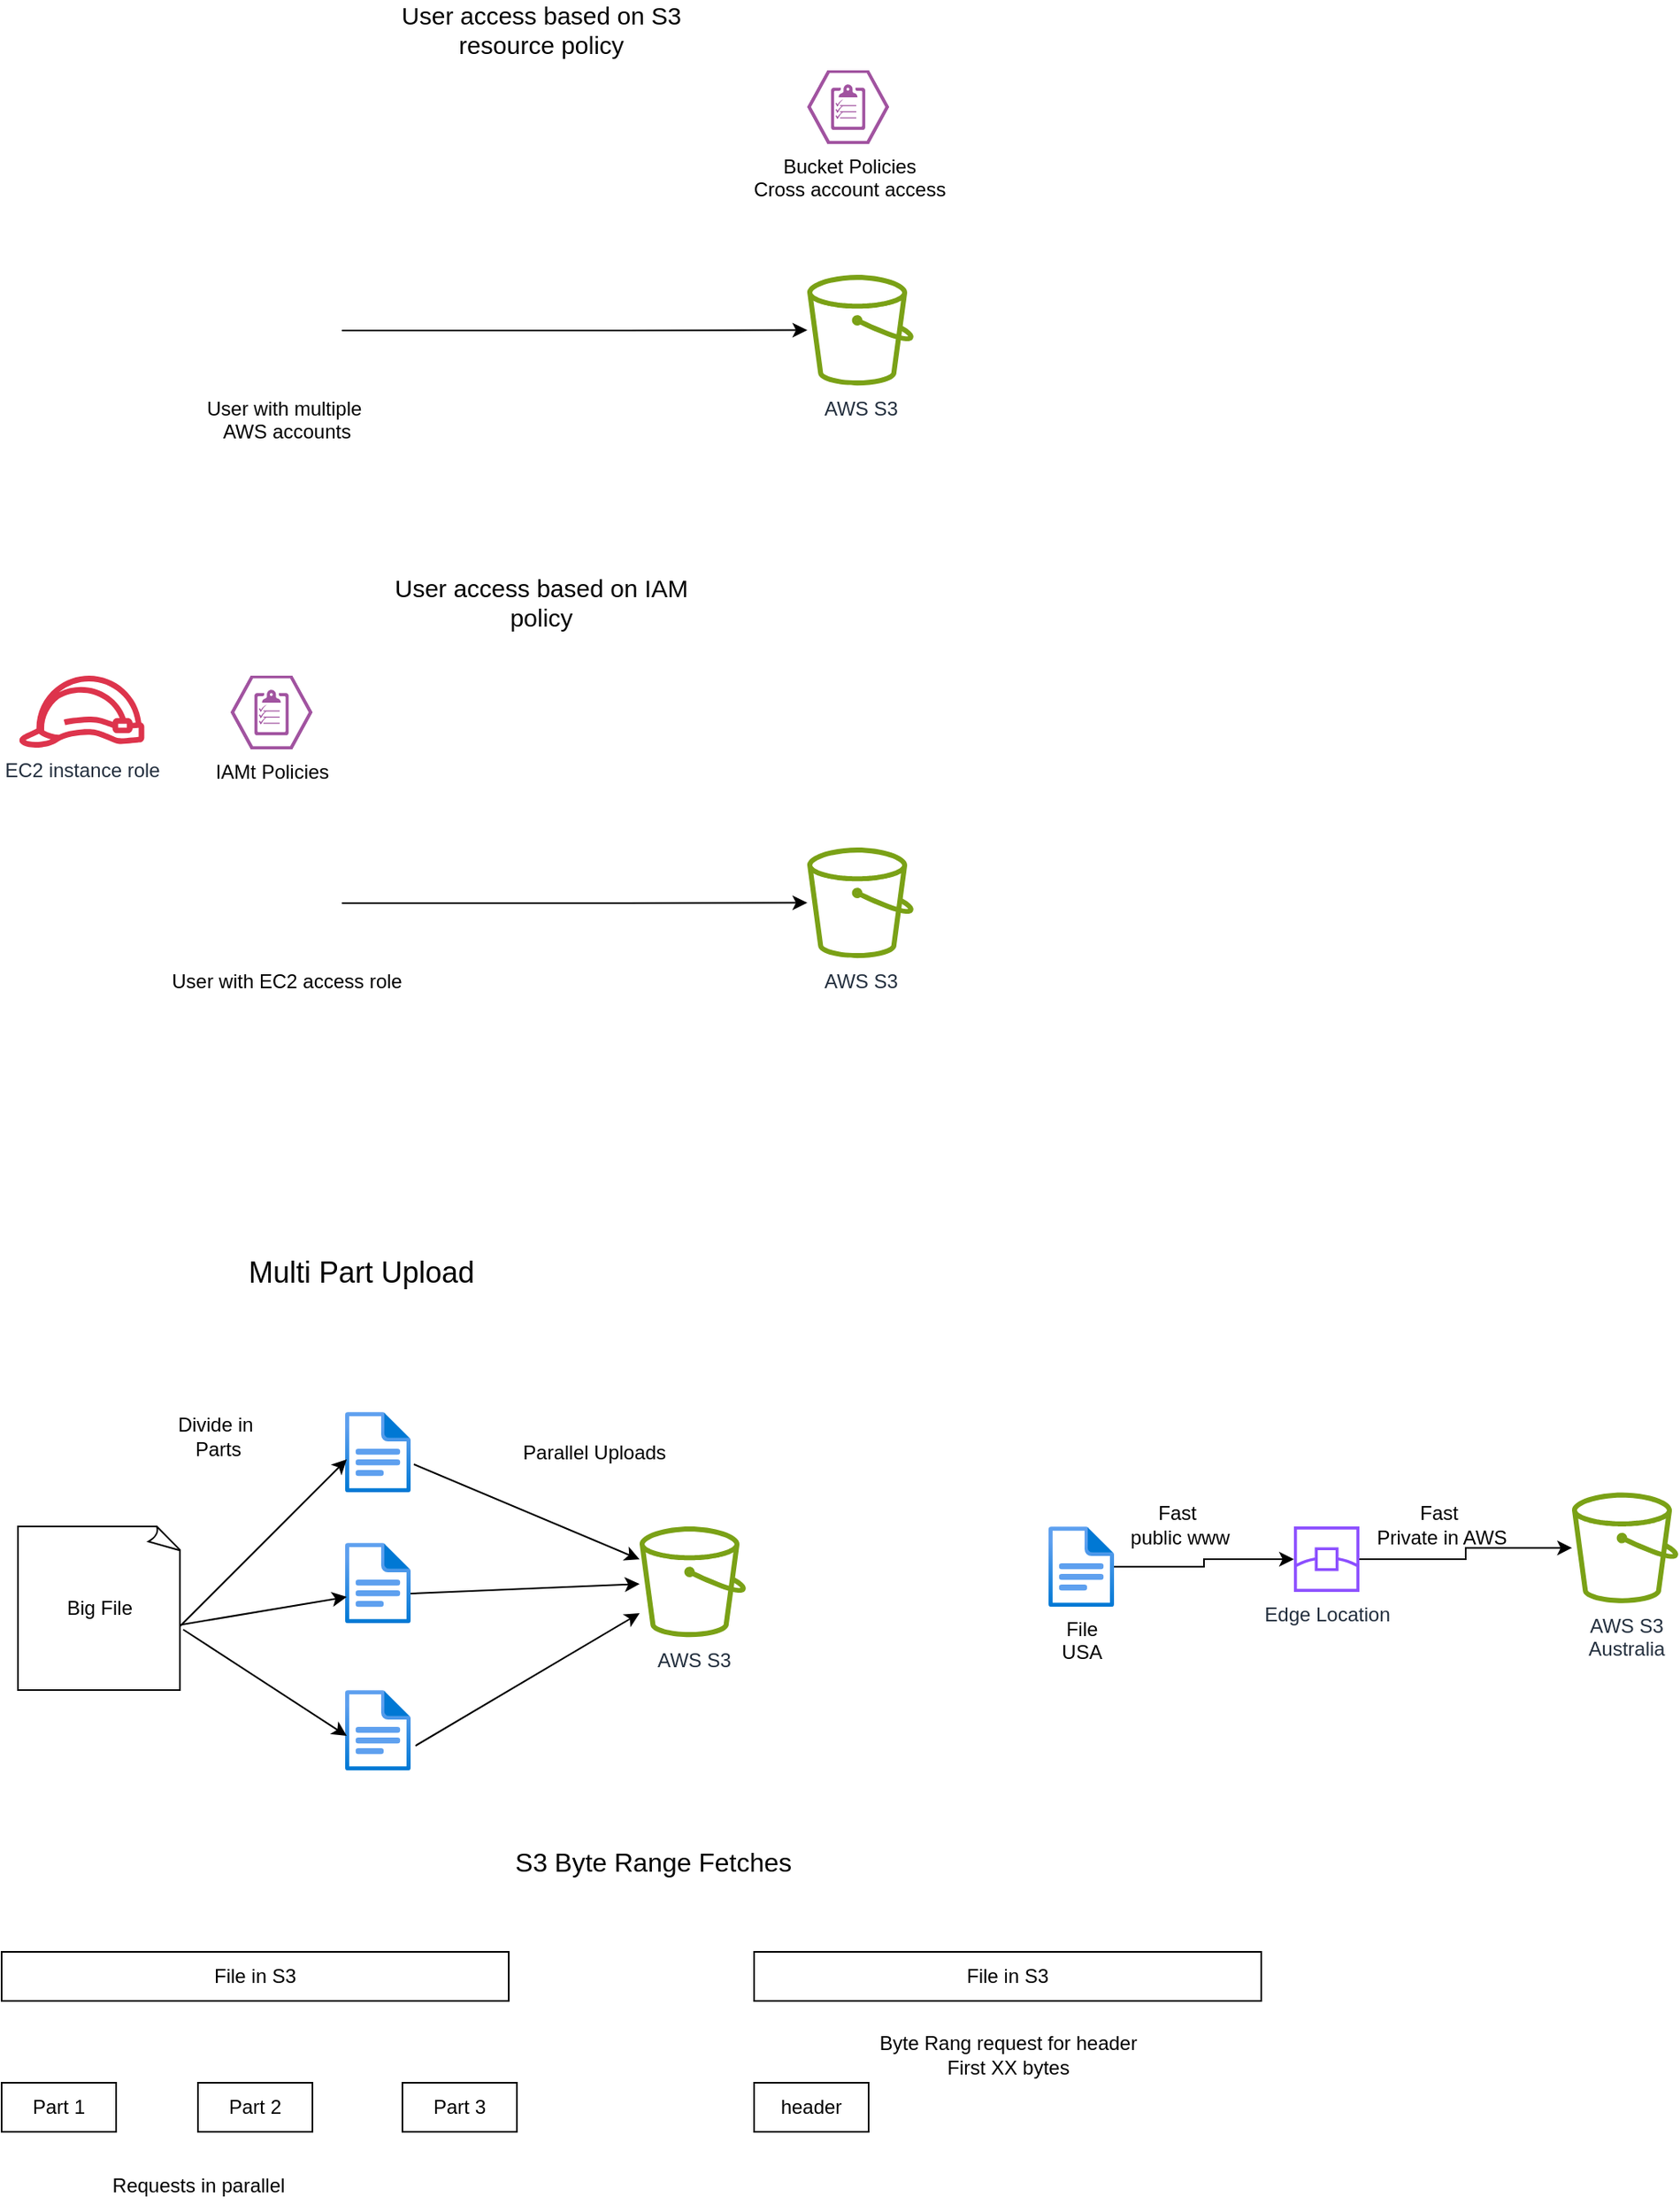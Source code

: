 <mxfile version="24.8.3">
  <diagram name="Page-1" id="JNNMsCdFVjWHwH4HeEpe">
    <mxGraphModel dx="954" dy="543" grid="1" gridSize="10" guides="1" tooltips="1" connect="1" arrows="1" fold="1" page="1" pageScale="1" pageWidth="850" pageHeight="1100" math="0" shadow="0">
      <root>
        <mxCell id="0" />
        <mxCell id="1" parent="0" />
        <mxCell id="bprFpwVtBoHuUyFs9eWT-1" value="AWS S3" style="sketch=0;outlineConnect=0;fontColor=#232F3E;gradientColor=none;fillColor=#7AA116;strokeColor=none;dashed=0;verticalLabelPosition=bottom;verticalAlign=top;align=center;html=1;fontSize=12;fontStyle=0;aspect=fixed;pointerEvents=1;shape=mxgraph.aws4.bucket;" parent="1" vertex="1">
          <mxGeometry x="592.5" y="315" width="65" height="67.6" as="geometry" />
        </mxCell>
        <mxCell id="bprFpwVtBoHuUyFs9eWT-2" value="Bucket Policies&lt;div&gt;Cross account access&lt;/div&gt;" style="verticalLabelPosition=bottom;sketch=0;html=1;fillColor=#A153A0;strokeColor=#ffffff;verticalAlign=top;align=center;points=[[0,0.5,0],[0.125,0.25,0],[0.25,0,0],[0.5,0,0],[0.75,0,0],[0.875,0.25,0],[1,0.5,0],[0.875,0.75,0],[0.75,1,0],[0.5,1,0],[0.125,0.75,0]];pointerEvents=1;shape=mxgraph.cisco_safe.compositeIcon;bgIcon=mxgraph.cisco_safe.design.blank_device;resIcon=mxgraph.cisco_safe.design.policy_2;" parent="1" vertex="1">
          <mxGeometry x="592.5" y="190" width="50" height="45" as="geometry" />
        </mxCell>
        <mxCell id="bprFpwVtBoHuUyFs9eWT-4" style="edgeStyle=orthogonalEdgeStyle;rounded=0;orthogonalLoop=1;jettySize=auto;html=1;" parent="1" source="bprFpwVtBoHuUyFs9eWT-3" target="bprFpwVtBoHuUyFs9eWT-1" edge="1">
          <mxGeometry relative="1" as="geometry" />
        </mxCell>
        <mxCell id="bprFpwVtBoHuUyFs9eWT-3" value="User with multiple&amp;nbsp;&lt;div&gt;AWS accounts&lt;/div&gt;" style="shape=image;html=1;verticalAlign=top;verticalLabelPosition=bottom;labelBackgroundColor=#ffffff;imageAspect=0;aspect=fixed;image=https://cdn2.iconfinder.com/data/icons/essential-web-2/50/user-group-team-duo-partner-128.png" parent="1" vertex="1">
          <mxGeometry x="240" y="315" width="68" height="68" as="geometry" />
        </mxCell>
        <mxCell id="bprFpwVtBoHuUyFs9eWT-5" value="User access based on S3 resource policy" style="text;html=1;align=center;verticalAlign=middle;whiteSpace=wrap;rounded=0;fontSize=15;" parent="1" vertex="1">
          <mxGeometry x="320" y="150" width="220" height="30" as="geometry" />
        </mxCell>
        <mxCell id="bprFpwVtBoHuUyFs9eWT-6" value="AWS S3" style="sketch=0;outlineConnect=0;fontColor=#232F3E;gradientColor=none;fillColor=#7AA116;strokeColor=none;dashed=0;verticalLabelPosition=bottom;verticalAlign=top;align=center;html=1;fontSize=12;fontStyle=0;aspect=fixed;pointerEvents=1;shape=mxgraph.aws4.bucket;" parent="1" vertex="1">
          <mxGeometry x="592.5" y="665" width="65" height="67.6" as="geometry" />
        </mxCell>
        <mxCell id="bprFpwVtBoHuUyFs9eWT-7" value="IAMt Policies" style="verticalLabelPosition=bottom;sketch=0;html=1;fillColor=#A153A0;strokeColor=#ffffff;verticalAlign=top;align=center;points=[[0,0.5,0],[0.125,0.25,0],[0.25,0,0],[0.5,0,0],[0.75,0,0],[0.875,0.25,0],[1,0.5,0],[0.875,0.75,0],[0.75,1,0],[0.5,1,0],[0.125,0.75,0]];pointerEvents=1;shape=mxgraph.cisco_safe.compositeIcon;bgIcon=mxgraph.cisco_safe.design.blank_device;resIcon=mxgraph.cisco_safe.design.policy_2;" parent="1" vertex="1">
          <mxGeometry x="240" y="560" width="50" height="45" as="geometry" />
        </mxCell>
        <mxCell id="bprFpwVtBoHuUyFs9eWT-8" style="edgeStyle=orthogonalEdgeStyle;rounded=0;orthogonalLoop=1;jettySize=auto;html=1;" parent="1" source="bprFpwVtBoHuUyFs9eWT-9" target="bprFpwVtBoHuUyFs9eWT-6" edge="1">
          <mxGeometry relative="1" as="geometry" />
        </mxCell>
        <mxCell id="bprFpwVtBoHuUyFs9eWT-9" value="User with EC2 access role" style="shape=image;html=1;verticalAlign=top;verticalLabelPosition=bottom;labelBackgroundColor=#ffffff;imageAspect=0;aspect=fixed;image=https://cdn2.iconfinder.com/data/icons/essential-web-2/50/user-group-team-duo-partner-128.png" parent="1" vertex="1">
          <mxGeometry x="240" y="665" width="68" height="68" as="geometry" />
        </mxCell>
        <mxCell id="bprFpwVtBoHuUyFs9eWT-10" value="User access based on IAM policy" style="text;html=1;align=center;verticalAlign=middle;whiteSpace=wrap;rounded=0;fontSize=15;" parent="1" vertex="1">
          <mxGeometry x="320" y="500" width="220" height="30" as="geometry" />
        </mxCell>
        <mxCell id="bprFpwVtBoHuUyFs9eWT-11" value="EC2 instance role" style="sketch=0;outlineConnect=0;fontColor=#232F3E;gradientColor=none;fillColor=#DD344C;strokeColor=none;dashed=0;verticalLabelPosition=bottom;verticalAlign=top;align=center;html=1;fontSize=12;fontStyle=0;aspect=fixed;pointerEvents=1;shape=mxgraph.aws4.role;" parent="1" vertex="1">
          <mxGeometry x="110" y="560" width="78" height="44" as="geometry" />
        </mxCell>
        <mxCell id="EblbpX1gaJVEb5riWeuY-1" value="Big File" style="whiteSpace=wrap;html=1;shape=mxgraph.basic.document" vertex="1" parent="1">
          <mxGeometry x="110" y="1080" width="100" height="100" as="geometry" />
        </mxCell>
        <mxCell id="EblbpX1gaJVEb5riWeuY-2" value="" style="image;aspect=fixed;html=1;points=[];align=center;fontSize=12;image=img/lib/azure2/general/File.svg;" vertex="1" parent="1">
          <mxGeometry x="310" y="1010" width="40" height="49.29" as="geometry" />
        </mxCell>
        <mxCell id="EblbpX1gaJVEb5riWeuY-3" value="" style="image;aspect=fixed;html=1;points=[];align=center;fontSize=12;image=img/lib/azure2/general/File.svg;" vertex="1" parent="1">
          <mxGeometry x="310" y="1090" width="40" height="49.29" as="geometry" />
        </mxCell>
        <mxCell id="EblbpX1gaJVEb5riWeuY-4" value="" style="image;aspect=fixed;html=1;points=[];align=center;fontSize=12;image=img/lib/azure2/general/File.svg;" vertex="1" parent="1">
          <mxGeometry x="310" y="1180" width="40" height="49.29" as="geometry" />
        </mxCell>
        <mxCell id="EblbpX1gaJVEb5riWeuY-5" value="AWS S3" style="sketch=0;outlineConnect=0;fontColor=#232F3E;gradientColor=none;fillColor=#7AA116;strokeColor=none;dashed=0;verticalLabelPosition=bottom;verticalAlign=top;align=center;html=1;fontSize=12;fontStyle=0;aspect=fixed;pointerEvents=1;shape=mxgraph.aws4.bucket;" vertex="1" parent="1">
          <mxGeometry x="490" y="1080" width="65" height="67.6" as="geometry" />
        </mxCell>
        <mxCell id="EblbpX1gaJVEb5riWeuY-6" value="Parallel Uploads" style="text;html=1;align=center;verticalAlign=middle;whiteSpace=wrap;rounded=0;" vertex="1" parent="1">
          <mxGeometry x="415" y="1019.65" width="95" height="30" as="geometry" />
        </mxCell>
        <mxCell id="EblbpX1gaJVEb5riWeuY-7" value="" style="endArrow=classic;html=1;rounded=0;exitX=1.075;exitY=0.69;exitDx=0;exitDy=0;exitPerimeter=0;" edge="1" parent="1" source="EblbpX1gaJVEb5riWeuY-4" target="EblbpX1gaJVEb5riWeuY-5">
          <mxGeometry width="50" height="50" relative="1" as="geometry">
            <mxPoint x="390" y="1250" as="sourcePoint" />
            <mxPoint x="440" y="1200" as="targetPoint" />
          </mxGeometry>
        </mxCell>
        <mxCell id="EblbpX1gaJVEb5riWeuY-8" value="" style="endArrow=classic;html=1;rounded=0;exitX=1.075;exitY=0.69;exitDx=0;exitDy=0;exitPerimeter=0;" edge="1" parent="1" target="EblbpX1gaJVEb5riWeuY-5">
          <mxGeometry width="50" height="50" relative="1" as="geometry">
            <mxPoint x="350" y="1121" as="sourcePoint" />
            <mxPoint x="487" y="1040" as="targetPoint" />
          </mxGeometry>
        </mxCell>
        <mxCell id="EblbpX1gaJVEb5riWeuY-9" value="" style="endArrow=classic;html=1;rounded=0;exitX=1.05;exitY=0.649;exitDx=0;exitDy=0;exitPerimeter=0;" edge="1" parent="1" source="EblbpX1gaJVEb5riWeuY-2" target="EblbpX1gaJVEb5riWeuY-5">
          <mxGeometry width="50" height="50" relative="1" as="geometry">
            <mxPoint x="360" y="1131" as="sourcePoint" />
            <mxPoint x="500" y="1125" as="targetPoint" />
          </mxGeometry>
        </mxCell>
        <mxCell id="EblbpX1gaJVEb5riWeuY-11" value="" style="endArrow=classic;html=1;rounded=0;exitX=1.01;exitY=0.63;exitDx=0;exitDy=0;exitPerimeter=0;entryX=0.025;entryY=0.568;entryDx=0;entryDy=0;entryPerimeter=0;" edge="1" parent="1" source="EblbpX1gaJVEb5riWeuY-1" target="EblbpX1gaJVEb5riWeuY-4">
          <mxGeometry width="50" height="50" relative="1" as="geometry">
            <mxPoint x="390" y="1250" as="sourcePoint" />
            <mxPoint x="440" y="1200" as="targetPoint" />
          </mxGeometry>
        </mxCell>
        <mxCell id="EblbpX1gaJVEb5riWeuY-12" value="" style="endArrow=classic;html=1;rounded=0;entryX=0.025;entryY=0.67;entryDx=0;entryDy=0;entryPerimeter=0;" edge="1" parent="1" target="EblbpX1gaJVEb5riWeuY-3">
          <mxGeometry width="50" height="50" relative="1" as="geometry">
            <mxPoint x="210" y="1140" as="sourcePoint" />
            <mxPoint x="321" y="1218" as="targetPoint" />
          </mxGeometry>
        </mxCell>
        <mxCell id="EblbpX1gaJVEb5riWeuY-13" value="" style="endArrow=classic;html=1;rounded=0;entryX=0.025;entryY=0.588;entryDx=0;entryDy=0;entryPerimeter=0;exitX=0.99;exitY=0.61;exitDx=0;exitDy=0;exitPerimeter=0;" edge="1" parent="1" source="EblbpX1gaJVEb5riWeuY-1" target="EblbpX1gaJVEb5riWeuY-2">
          <mxGeometry width="50" height="50" relative="1" as="geometry">
            <mxPoint x="220" y="1150" as="sourcePoint" />
            <mxPoint x="321" y="1133" as="targetPoint" />
          </mxGeometry>
        </mxCell>
        <mxCell id="EblbpX1gaJVEb5riWeuY-14" value="Divide in&amp;nbsp;&lt;div&gt;Parts&lt;/div&gt;" style="text;html=1;align=center;verticalAlign=middle;whiteSpace=wrap;rounded=0;" vertex="1" parent="1">
          <mxGeometry x="185" y="1010" width="95" height="30" as="geometry" />
        </mxCell>
        <mxCell id="EblbpX1gaJVEb5riWeuY-15" value="Multi Part Upload" style="text;html=1;align=center;verticalAlign=middle;whiteSpace=wrap;rounded=0;fontSize=18;" vertex="1" parent="1">
          <mxGeometry x="210" y="910" width="220" height="30" as="geometry" />
        </mxCell>
        <mxCell id="EblbpX1gaJVEb5riWeuY-20" style="edgeStyle=orthogonalEdgeStyle;rounded=0;orthogonalLoop=1;jettySize=auto;html=1;" edge="1" parent="1" source="EblbpX1gaJVEb5riWeuY-16" target="EblbpX1gaJVEb5riWeuY-18">
          <mxGeometry relative="1" as="geometry" />
        </mxCell>
        <mxCell id="EblbpX1gaJVEb5riWeuY-16" value="Edge Location" style="sketch=0;outlineConnect=0;fontColor=#232F3E;gradientColor=none;fillColor=#8C4FFF;strokeColor=none;dashed=0;verticalLabelPosition=bottom;verticalAlign=top;align=center;html=1;fontSize=12;fontStyle=0;aspect=fixed;pointerEvents=1;shape=mxgraph.aws4.edge_location;" vertex="1" parent="1">
          <mxGeometry x="890" y="1080" width="40" height="40" as="geometry" />
        </mxCell>
        <mxCell id="EblbpX1gaJVEb5riWeuY-19" value="" style="edgeStyle=orthogonalEdgeStyle;rounded=0;orthogonalLoop=1;jettySize=auto;html=1;" edge="1" parent="1" source="EblbpX1gaJVEb5riWeuY-17" target="EblbpX1gaJVEb5riWeuY-16">
          <mxGeometry relative="1" as="geometry" />
        </mxCell>
        <mxCell id="EblbpX1gaJVEb5riWeuY-17" value="File&lt;div&gt;USA&lt;/div&gt;" style="image;aspect=fixed;html=1;points=[];align=center;fontSize=12;image=img/lib/azure2/general/File.svg;" vertex="1" parent="1">
          <mxGeometry x="740" y="1080" width="40" height="49.29" as="geometry" />
        </mxCell>
        <mxCell id="EblbpX1gaJVEb5riWeuY-18" value="AWS S3&lt;div&gt;Australia&lt;/div&gt;" style="sketch=0;outlineConnect=0;fontColor=#232F3E;gradientColor=none;fillColor=#7AA116;strokeColor=none;dashed=0;verticalLabelPosition=bottom;verticalAlign=top;align=center;html=1;fontSize=12;fontStyle=0;aspect=fixed;pointerEvents=1;shape=mxgraph.aws4.bucket;" vertex="1" parent="1">
          <mxGeometry x="1060" y="1059.29" width="65" height="67.6" as="geometry" />
        </mxCell>
        <mxCell id="EblbpX1gaJVEb5riWeuY-21" value="Fast&amp;nbsp;&lt;div&gt;Private in AWS&lt;/div&gt;" style="text;html=1;align=center;verticalAlign=middle;resizable=0;points=[];autosize=1;strokeColor=none;fillColor=none;" vertex="1" parent="1">
          <mxGeometry x="930" y="1059.29" width="100" height="40" as="geometry" />
        </mxCell>
        <mxCell id="EblbpX1gaJVEb5riWeuY-22" value="Fast&amp;nbsp;&lt;div&gt;public www&lt;/div&gt;" style="text;html=1;align=center;verticalAlign=middle;resizable=0;points=[];autosize=1;strokeColor=none;fillColor=none;" vertex="1" parent="1">
          <mxGeometry x="780" y="1059.29" width="80" height="40" as="geometry" />
        </mxCell>
        <mxCell id="EblbpX1gaJVEb5riWeuY-23" value="File in S3" style="rounded=0;whiteSpace=wrap;html=1;" vertex="1" parent="1">
          <mxGeometry x="100" y="1340" width="310" height="30" as="geometry" />
        </mxCell>
        <mxCell id="EblbpX1gaJVEb5riWeuY-24" value="Part 1" style="rounded=0;whiteSpace=wrap;html=1;" vertex="1" parent="1">
          <mxGeometry x="100" y="1420" width="70" height="30" as="geometry" />
        </mxCell>
        <mxCell id="EblbpX1gaJVEb5riWeuY-25" value="Part 2" style="rounded=0;whiteSpace=wrap;html=1;" vertex="1" parent="1">
          <mxGeometry x="220" y="1420" width="70" height="30" as="geometry" />
        </mxCell>
        <mxCell id="EblbpX1gaJVEb5riWeuY-26" value="Part 3" style="rounded=0;whiteSpace=wrap;html=1;" vertex="1" parent="1">
          <mxGeometry x="345" y="1420" width="70" height="30" as="geometry" />
        </mxCell>
        <mxCell id="EblbpX1gaJVEb5riWeuY-27" value="S3 Byte Range Fetches" style="text;html=1;align=center;verticalAlign=middle;resizable=0;points=[];autosize=1;strokeColor=none;fillColor=none;fontSize=16;" vertex="1" parent="1">
          <mxGeometry x="402.5" y="1270" width="190" height="30" as="geometry" />
        </mxCell>
        <mxCell id="EblbpX1gaJVEb5riWeuY-28" value="File in S3" style="rounded=0;whiteSpace=wrap;html=1;" vertex="1" parent="1">
          <mxGeometry x="560" y="1340" width="310" height="30" as="geometry" />
        </mxCell>
        <mxCell id="EblbpX1gaJVEb5riWeuY-29" value="header" style="rounded=0;whiteSpace=wrap;html=1;" vertex="1" parent="1">
          <mxGeometry x="560" y="1420" width="70" height="30" as="geometry" />
        </mxCell>
        <mxCell id="EblbpX1gaJVEb5riWeuY-32" value="Byte Rang request for header&lt;div&gt;First XX bytes&lt;/div&gt;" style="text;html=1;align=center;verticalAlign=middle;resizable=0;points=[];autosize=1;strokeColor=none;fillColor=none;" vertex="1" parent="1">
          <mxGeometry x="625" y="1383" width="180" height="40" as="geometry" />
        </mxCell>
        <mxCell id="EblbpX1gaJVEb5riWeuY-33" value="Requests in parallel" style="text;html=1;align=center;verticalAlign=middle;resizable=0;points=[];autosize=1;strokeColor=none;fillColor=none;" vertex="1" parent="1">
          <mxGeometry x="155" y="1468" width="130" height="30" as="geometry" />
        </mxCell>
      </root>
    </mxGraphModel>
  </diagram>
</mxfile>
